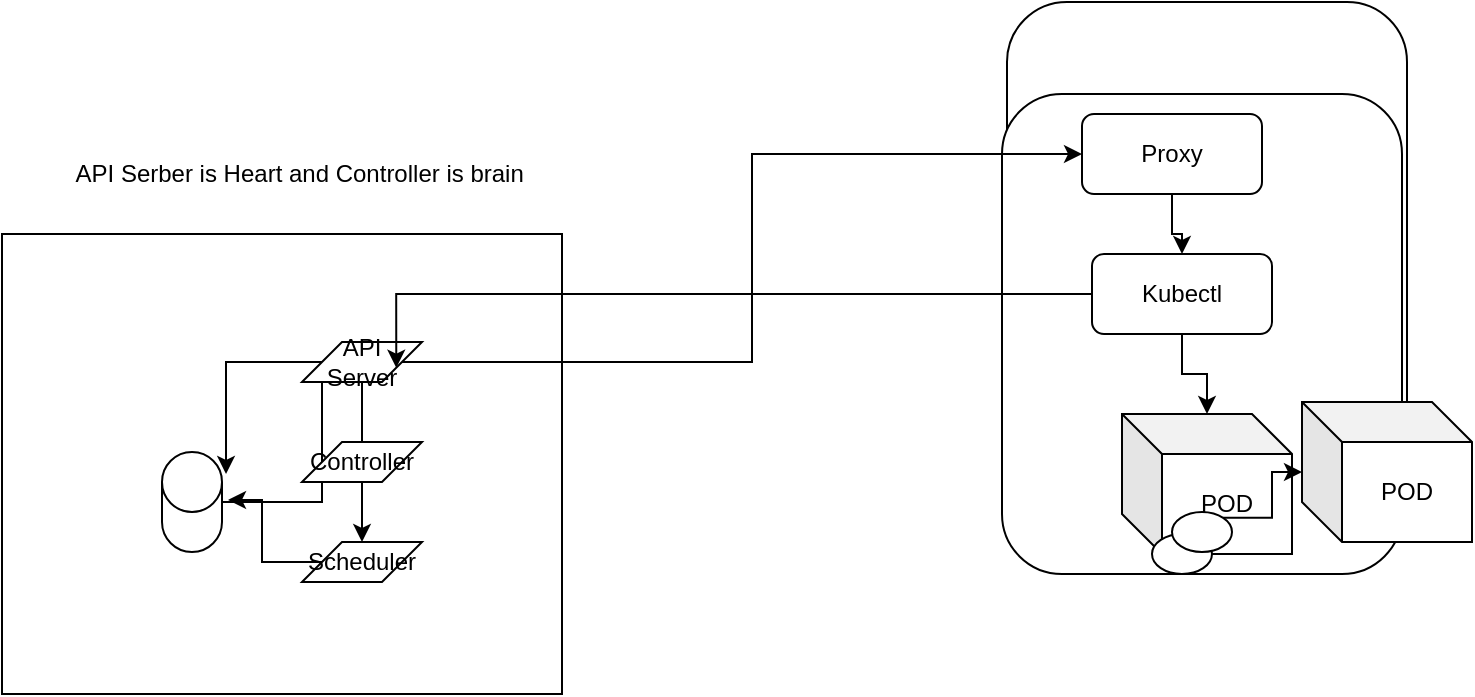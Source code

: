 <mxfile version="13.6.2" type="github">
  <diagram id="GVEJzK1hxCWCp-S4bc34" name="Page-1">
    <mxGraphModel dx="868" dy="429" grid="1" gridSize="10" guides="1" tooltips="1" connect="1" arrows="1" fold="1" page="1" pageScale="1" pageWidth="1200" pageHeight="1600" math="0" shadow="0">
      <root>
        <mxCell id="0" />
        <mxCell id="1" parent="0" />
        <mxCell id="58MKOwGsysNjoRJw85aR-28" value="" style="rounded=1;whiteSpace=wrap;html=1;" vertex="1" parent="1">
          <mxGeometry x="562.5" y="4" width="200" height="240" as="geometry" />
        </mxCell>
        <mxCell id="58MKOwGsysNjoRJw85aR-1" value="" style="rounded=0;whiteSpace=wrap;html=1;" vertex="1" parent="1">
          <mxGeometry x="60" y="120" width="280" height="230" as="geometry" />
        </mxCell>
        <mxCell id="58MKOwGsysNjoRJw85aR-2" value="" style="rounded=1;whiteSpace=wrap;html=1;" vertex="1" parent="1">
          <mxGeometry x="590" y="50" width="120" height="220" as="geometry" />
        </mxCell>
        <mxCell id="58MKOwGsysNjoRJw85aR-3" value="" style="rounded=1;whiteSpace=wrap;html=1;" vertex="1" parent="1">
          <mxGeometry x="560" y="50" width="200" height="240" as="geometry" />
        </mxCell>
        <mxCell id="58MKOwGsysNjoRJw85aR-12" style="edgeStyle=orthogonalEdgeStyle;rounded=0;orthogonalLoop=1;jettySize=auto;html=1;entryX=0;entryY=0.5;entryDx=0;entryDy=0;" edge="1" parent="1" source="58MKOwGsysNjoRJw85aR-6" target="58MKOwGsysNjoRJw85aR-7">
          <mxGeometry relative="1" as="geometry" />
        </mxCell>
        <mxCell id="58MKOwGsysNjoRJw85aR-6" value="" style="shape=cylinder2;whiteSpace=wrap;html=1;boundedLbl=1;backgroundOutline=1;size=15;" vertex="1" parent="1">
          <mxGeometry x="140" y="229" width="30" height="50" as="geometry" />
        </mxCell>
        <mxCell id="58MKOwGsysNjoRJw85aR-16" style="edgeStyle=orthogonalEdgeStyle;rounded=0;orthogonalLoop=1;jettySize=auto;html=1;entryX=0;entryY=0.5;entryDx=0;entryDy=0;" edge="1" parent="1" source="58MKOwGsysNjoRJw85aR-7" target="58MKOwGsysNjoRJw85aR-14">
          <mxGeometry relative="1" as="geometry" />
        </mxCell>
        <mxCell id="58MKOwGsysNjoRJw85aR-17" value="" style="edgeStyle=orthogonalEdgeStyle;rounded=0;orthogonalLoop=1;jettySize=auto;html=1;" edge="1" parent="1" source="58MKOwGsysNjoRJw85aR-7" target="58MKOwGsysNjoRJw85aR-9">
          <mxGeometry relative="1" as="geometry" />
        </mxCell>
        <mxCell id="58MKOwGsysNjoRJw85aR-19" style="edgeStyle=orthogonalEdgeStyle;rounded=0;orthogonalLoop=1;jettySize=auto;html=1;entryX=1.067;entryY=0.22;entryDx=0;entryDy=0;entryPerimeter=0;" edge="1" parent="1" source="58MKOwGsysNjoRJw85aR-7" target="58MKOwGsysNjoRJw85aR-6">
          <mxGeometry relative="1" as="geometry" />
        </mxCell>
        <mxCell id="58MKOwGsysNjoRJw85aR-7" value="API Server" style="shape=parallelogram;perimeter=parallelogramPerimeter;whiteSpace=wrap;html=1;fixedSize=1;" vertex="1" parent="1">
          <mxGeometry x="210" y="174" width="60" height="20" as="geometry" />
        </mxCell>
        <mxCell id="58MKOwGsysNjoRJw85aR-8" value="Controller " style="shape=parallelogram;perimeter=parallelogramPerimeter;whiteSpace=wrap;html=1;fixedSize=1;" vertex="1" parent="1">
          <mxGeometry x="210" y="224" width="60" height="20" as="geometry" />
        </mxCell>
        <mxCell id="58MKOwGsysNjoRJw85aR-18" style="edgeStyle=orthogonalEdgeStyle;rounded=0;orthogonalLoop=1;jettySize=auto;html=1;entryX=1.1;entryY=0.48;entryDx=0;entryDy=0;entryPerimeter=0;" edge="1" parent="1" source="58MKOwGsysNjoRJw85aR-9" target="58MKOwGsysNjoRJw85aR-6">
          <mxGeometry relative="1" as="geometry" />
        </mxCell>
        <mxCell id="58MKOwGsysNjoRJw85aR-9" value="Scheduler " style="shape=parallelogram;perimeter=parallelogramPerimeter;whiteSpace=wrap;html=1;fixedSize=1;" vertex="1" parent="1">
          <mxGeometry x="210" y="274" width="60" height="20" as="geometry" />
        </mxCell>
        <mxCell id="58MKOwGsysNjoRJw85aR-10" value="API Serber is Heart and Controller is brain&amp;nbsp; " style="text;html=1;align=center;verticalAlign=middle;resizable=0;points=[];autosize=1;" vertex="1" parent="1">
          <mxGeometry x="85" y="80" width="250" height="20" as="geometry" />
        </mxCell>
        <mxCell id="58MKOwGsysNjoRJw85aR-13" value="POD" style="shape=cube;whiteSpace=wrap;html=1;boundedLbl=1;backgroundOutline=1;darkOpacity=0.05;darkOpacity2=0.1;" vertex="1" parent="1">
          <mxGeometry x="620" y="210" width="85" height="70" as="geometry" />
        </mxCell>
        <mxCell id="58MKOwGsysNjoRJw85aR-20" value="" style="edgeStyle=orthogonalEdgeStyle;rounded=0;orthogonalLoop=1;jettySize=auto;html=1;" edge="1" parent="1" source="58MKOwGsysNjoRJw85aR-14" target="58MKOwGsysNjoRJw85aR-15">
          <mxGeometry relative="1" as="geometry" />
        </mxCell>
        <mxCell id="58MKOwGsysNjoRJw85aR-14" value="Proxy" style="rounded=1;whiteSpace=wrap;html=1;" vertex="1" parent="1">
          <mxGeometry x="600" y="60" width="90" height="40" as="geometry" />
        </mxCell>
        <mxCell id="58MKOwGsysNjoRJw85aR-21" value="" style="edgeStyle=orthogonalEdgeStyle;rounded=0;orthogonalLoop=1;jettySize=auto;html=1;" edge="1" parent="1" source="58MKOwGsysNjoRJw85aR-15" target="58MKOwGsysNjoRJw85aR-13">
          <mxGeometry relative="1" as="geometry" />
        </mxCell>
        <mxCell id="58MKOwGsysNjoRJw85aR-29" style="edgeStyle=orthogonalEdgeStyle;rounded=0;orthogonalLoop=1;jettySize=auto;html=1;entryX=1;entryY=0.75;entryDx=0;entryDy=0;" edge="1" parent="1" source="58MKOwGsysNjoRJw85aR-15" target="58MKOwGsysNjoRJw85aR-7">
          <mxGeometry relative="1" as="geometry" />
        </mxCell>
        <mxCell id="58MKOwGsysNjoRJw85aR-15" value="Kubectl" style="rounded=1;whiteSpace=wrap;html=1;" vertex="1" parent="1">
          <mxGeometry x="605" y="130" width="90" height="40" as="geometry" />
        </mxCell>
        <mxCell id="58MKOwGsysNjoRJw85aR-22" value="" style="ellipse;whiteSpace=wrap;html=1;" vertex="1" parent="1">
          <mxGeometry x="635" y="270" width="30" height="20" as="geometry" />
        </mxCell>
        <mxCell id="58MKOwGsysNjoRJw85aR-27" style="edgeStyle=orthogonalEdgeStyle;rounded=0;orthogonalLoop=1;jettySize=auto;html=1;exitX=1;exitY=0;exitDx=0;exitDy=0;" edge="1" parent="1" source="58MKOwGsysNjoRJw85aR-23" target="58MKOwGsysNjoRJw85aR-26">
          <mxGeometry relative="1" as="geometry" />
        </mxCell>
        <mxCell id="58MKOwGsysNjoRJw85aR-23" value="" style="ellipse;whiteSpace=wrap;html=1;" vertex="1" parent="1">
          <mxGeometry x="645" y="259" width="30" height="20" as="geometry" />
        </mxCell>
        <mxCell id="58MKOwGsysNjoRJw85aR-24" value="" style="ellipse;whiteSpace=wrap;html=1;" vertex="1" parent="1">
          <mxGeometry x="750" y="244" width="30" height="20" as="geometry" />
        </mxCell>
        <mxCell id="58MKOwGsysNjoRJw85aR-26" value="POD" style="shape=cube;whiteSpace=wrap;html=1;boundedLbl=1;backgroundOutline=1;darkOpacity=0.05;darkOpacity2=0.1;size=20;" vertex="1" parent="1">
          <mxGeometry x="710" y="204" width="85" height="70" as="geometry" />
        </mxCell>
      </root>
    </mxGraphModel>
  </diagram>
</mxfile>
